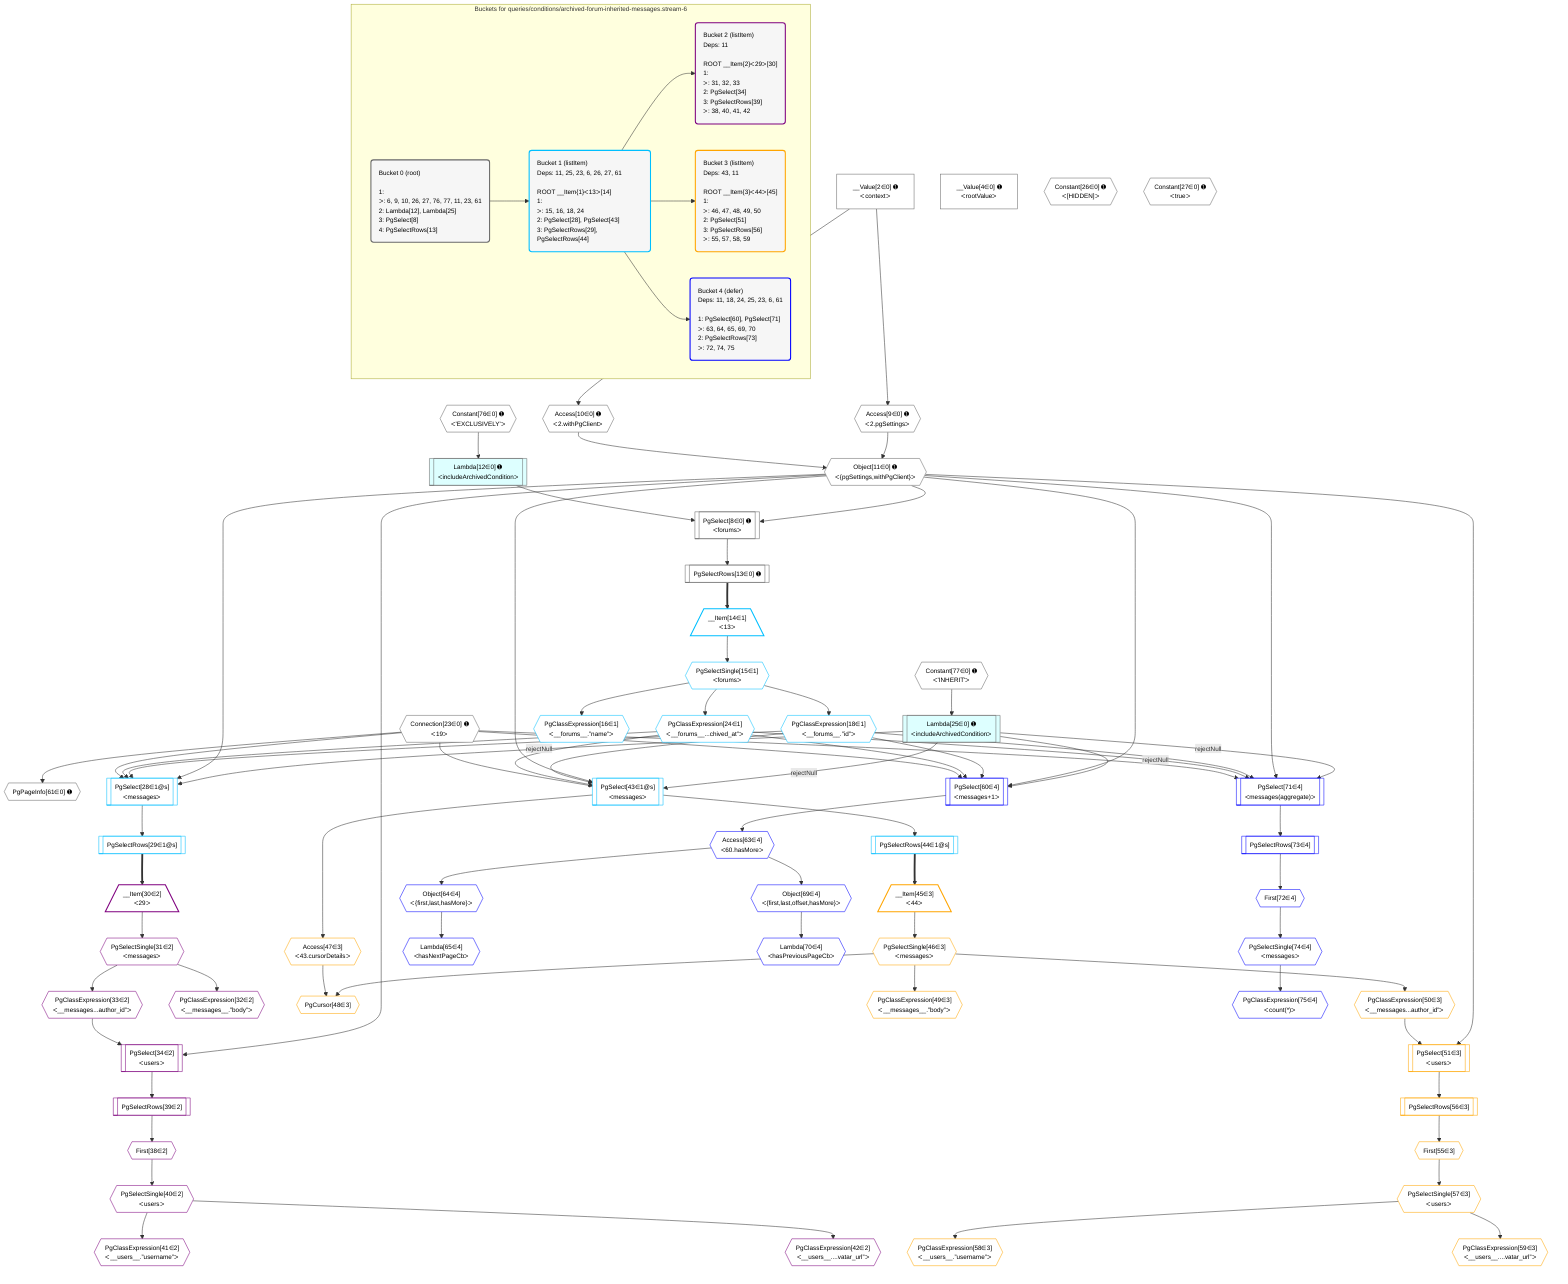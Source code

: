 %%{init: {'themeVariables': { 'fontSize': '12px'}}}%%
graph TD
    classDef path fill:#eee,stroke:#000,color:#000
    classDef plan fill:#fff,stroke-width:1px,color:#000
    classDef itemplan fill:#fff,stroke-width:2px,color:#000
    classDef unbatchedplan fill:#dff,stroke-width:1px,color:#000
    classDef sideeffectplan fill:#fcc,stroke-width:2px,color:#000
    classDef bucket fill:#f6f6f6,color:#000,stroke-width:2px,text-align:left


    %% plan dependencies
    PgSelect8[["PgSelect[8∈0] ➊<br />ᐸforumsᐳ"]]:::plan
    Object11{{"Object[11∈0] ➊<br />ᐸ{pgSettings,withPgClient}ᐳ"}}:::plan
    Lambda12[["Lambda[12∈0] ➊<br />ᐸincludeArchivedConditionᐳ"]]:::unbatchedplan
    Object11 & Lambda12 --> PgSelect8
    Access9{{"Access[9∈0] ➊<br />ᐸ2.pgSettingsᐳ"}}:::plan
    Access10{{"Access[10∈0] ➊<br />ᐸ2.withPgClientᐳ"}}:::plan
    Access9 & Access10 --> Object11
    Connection23{{"Connection[23∈0] ➊<br />ᐸ19ᐳ"}}:::plan
    __Value2["__Value[2∈0] ➊<br />ᐸcontextᐳ"]:::plan
    __Value2 --> Access9
    __Value2 --> Access10
    Constant76{{"Constant[76∈0] ➊<br />ᐸ'EXCLUSIVELY'ᐳ"}}:::plan
    Constant76 --> Lambda12
    PgSelectRows13[["PgSelectRows[13∈0] ➊"]]:::plan
    PgSelect8 --> PgSelectRows13
    Lambda25[["Lambda[25∈0] ➊<br />ᐸincludeArchivedConditionᐳ"]]:::unbatchedplan
    Constant77{{"Constant[77∈0] ➊<br />ᐸ'INHERIT'ᐳ"}}:::plan
    Constant77 --> Lambda25
    PgPageInfo61{{"PgPageInfo[61∈0] ➊"}}:::plan
    Connection23 --> PgPageInfo61
    __Value4["__Value[4∈0] ➊<br />ᐸrootValueᐳ"]:::plan
    Constant26{{"Constant[26∈0] ➊<br />ᐸ[HIDDEN]ᐳ"}}:::plan
    Constant27{{"Constant[27∈0] ➊<br />ᐸtrueᐳ"}}:::plan
    PgSelect28[["PgSelect[28∈1@s]<br />ᐸmessagesᐳ"]]:::plan
    PgClassExpression18{{"PgClassExpression[18∈1]<br />ᐸ__forums__.”id”ᐳ"}}:::plan
    PgClassExpression24{{"PgClassExpression[24∈1]<br />ᐸ__forums__...chived_at”ᐳ"}}:::plan
    Lambda25 -->|rejectNull| PgSelect28
    Object11 & PgClassExpression18 & PgClassExpression24 & Connection23 --> PgSelect28
    PgSelect43[["PgSelect[43∈1@s]<br />ᐸmessagesᐳ"]]:::plan
    Lambda25 -->|rejectNull| PgSelect43
    Object11 & PgClassExpression18 & PgClassExpression24 & Connection23 --> PgSelect43
    __Item14[/"__Item[14∈1]<br />ᐸ13ᐳ"\]:::itemplan
    PgSelectRows13 ==> __Item14
    PgSelectSingle15{{"PgSelectSingle[15∈1]<br />ᐸforumsᐳ"}}:::plan
    __Item14 --> PgSelectSingle15
    PgClassExpression16{{"PgClassExpression[16∈1]<br />ᐸ__forums__.”name”ᐳ"}}:::plan
    PgSelectSingle15 --> PgClassExpression16
    PgSelectSingle15 --> PgClassExpression18
    PgSelectSingle15 --> PgClassExpression24
    PgSelectRows29[["PgSelectRows[29∈1@s]"]]:::plan
    PgSelect28 --> PgSelectRows29
    PgSelectRows44[["PgSelectRows[44∈1@s]"]]:::plan
    PgSelect43 --> PgSelectRows44
    PgSelect34[["PgSelect[34∈2]<br />ᐸusersᐳ"]]:::plan
    PgClassExpression33{{"PgClassExpression[33∈2]<br />ᐸ__messages...author_id”ᐳ"}}:::plan
    Object11 & PgClassExpression33 --> PgSelect34
    __Item30[/"__Item[30∈2]<br />ᐸ29ᐳ"\]:::itemplan
    PgSelectRows29 ==> __Item30
    PgSelectSingle31{{"PgSelectSingle[31∈2]<br />ᐸmessagesᐳ"}}:::plan
    __Item30 --> PgSelectSingle31
    PgClassExpression32{{"PgClassExpression[32∈2]<br />ᐸ__messages__.”body”ᐳ"}}:::plan
    PgSelectSingle31 --> PgClassExpression32
    PgSelectSingle31 --> PgClassExpression33
    First38{{"First[38∈2]"}}:::plan
    PgSelectRows39[["PgSelectRows[39∈2]"]]:::plan
    PgSelectRows39 --> First38
    PgSelect34 --> PgSelectRows39
    PgSelectSingle40{{"PgSelectSingle[40∈2]<br />ᐸusersᐳ"}}:::plan
    First38 --> PgSelectSingle40
    PgClassExpression41{{"PgClassExpression[41∈2]<br />ᐸ__users__.”username”ᐳ"}}:::plan
    PgSelectSingle40 --> PgClassExpression41
    PgClassExpression42{{"PgClassExpression[42∈2]<br />ᐸ__users__....vatar_url”ᐳ"}}:::plan
    PgSelectSingle40 --> PgClassExpression42
    PgCursor48{{"PgCursor[48∈3]"}}:::plan
    PgSelectSingle46{{"PgSelectSingle[46∈3]<br />ᐸmessagesᐳ"}}:::plan
    Access47{{"Access[47∈3]<br />ᐸ43.cursorDetailsᐳ"}}:::plan
    PgSelectSingle46 & Access47 --> PgCursor48
    PgSelect51[["PgSelect[51∈3]<br />ᐸusersᐳ"]]:::plan
    PgClassExpression50{{"PgClassExpression[50∈3]<br />ᐸ__messages...author_id”ᐳ"}}:::plan
    Object11 & PgClassExpression50 --> PgSelect51
    __Item45[/"__Item[45∈3]<br />ᐸ44ᐳ"\]:::itemplan
    PgSelectRows44 ==> __Item45
    __Item45 --> PgSelectSingle46
    PgSelect43 --> Access47
    PgClassExpression49{{"PgClassExpression[49∈3]<br />ᐸ__messages__.”body”ᐳ"}}:::plan
    PgSelectSingle46 --> PgClassExpression49
    PgSelectSingle46 --> PgClassExpression50
    First55{{"First[55∈3]"}}:::plan
    PgSelectRows56[["PgSelectRows[56∈3]"]]:::plan
    PgSelectRows56 --> First55
    PgSelect51 --> PgSelectRows56
    PgSelectSingle57{{"PgSelectSingle[57∈3]<br />ᐸusersᐳ"}}:::plan
    First55 --> PgSelectSingle57
    PgClassExpression58{{"PgClassExpression[58∈3]<br />ᐸ__users__.”username”ᐳ"}}:::plan
    PgSelectSingle57 --> PgClassExpression58
    PgClassExpression59{{"PgClassExpression[59∈3]<br />ᐸ__users__....vatar_url”ᐳ"}}:::plan
    PgSelectSingle57 --> PgClassExpression59
    PgSelect60[["PgSelect[60∈4]<br />ᐸmessages+1ᐳ"]]:::plan
    Lambda25 -->|rejectNull| PgSelect60
    Object11 & PgClassExpression18 & PgClassExpression24 & Connection23 --> PgSelect60
    PgSelect71[["PgSelect[71∈4]<br />ᐸmessages(aggregate)ᐳ"]]:::plan
    Lambda25 -->|rejectNull| PgSelect71
    Object11 & PgClassExpression18 & PgClassExpression24 & Connection23 --> PgSelect71
    Object69{{"Object[69∈4]<br />ᐸ{first,last,offset,hasMore}ᐳ"}}:::plan
    Access63{{"Access[63∈4]<br />ᐸ60.hasMoreᐳ"}}:::plan
    Access63 --> Object69
    Object64{{"Object[64∈4]<br />ᐸ{first,last,hasMore}ᐳ"}}:::plan
    Access63 --> Object64
    PgSelect60 --> Access63
    Lambda65{{"Lambda[65∈4]<br />ᐸhasNextPageCbᐳ"}}:::plan
    Object64 --> Lambda65
    Lambda70{{"Lambda[70∈4]<br />ᐸhasPreviousPageCbᐳ"}}:::plan
    Object69 --> Lambda70
    First72{{"First[72∈4]"}}:::plan
    PgSelectRows73[["PgSelectRows[73∈4]"]]:::plan
    PgSelectRows73 --> First72
    PgSelect71 --> PgSelectRows73
    PgSelectSingle74{{"PgSelectSingle[74∈4]<br />ᐸmessagesᐳ"}}:::plan
    First72 --> PgSelectSingle74
    PgClassExpression75{{"PgClassExpression[75∈4]<br />ᐸcount(*)ᐳ"}}:::plan
    PgSelectSingle74 --> PgClassExpression75

    %% define steps

    subgraph "Buckets for queries/conditions/archived-forum-inherited-messages.stream-6"
    Bucket0("Bucket 0 (root)<br /><br />1: <br />ᐳ: 6, 9, 10, 26, 27, 76, 77, 11, 23, 61<br />2: Lambda[12], Lambda[25]<br />3: PgSelect[8]<br />4: PgSelectRows[13]"):::bucket
    classDef bucket0 stroke:#696969
    class Bucket0,__Value2,__Value4,PgSelect8,Access9,Access10,Object11,Lambda12,PgSelectRows13,Connection23,Lambda25,Constant26,Constant27,PgPageInfo61,Constant76,Constant77 bucket0
    Bucket1("Bucket 1 (listItem)<br />Deps: 11, 25, 23, 6, 26, 27, 61<br /><br />ROOT __Item{1}ᐸ13ᐳ[14]<br />1: <br />ᐳ: 15, 16, 18, 24<br />2: PgSelect[28], PgSelect[43]<br />3: PgSelectRows[29], PgSelectRows[44]"):::bucket
    classDef bucket1 stroke:#00bfff
    class Bucket1,__Item14,PgSelectSingle15,PgClassExpression16,PgClassExpression18,PgClassExpression24,PgSelect28,PgSelectRows29,PgSelect43,PgSelectRows44 bucket1
    Bucket2("Bucket 2 (listItem)<br />Deps: 11<br /><br />ROOT __Item{2}ᐸ29ᐳ[30]<br />1: <br />ᐳ: 31, 32, 33<br />2: PgSelect[34]<br />3: PgSelectRows[39]<br />ᐳ: 38, 40, 41, 42"):::bucket
    classDef bucket2 stroke:#7f007f
    class Bucket2,__Item30,PgSelectSingle31,PgClassExpression32,PgClassExpression33,PgSelect34,First38,PgSelectRows39,PgSelectSingle40,PgClassExpression41,PgClassExpression42 bucket2
    Bucket3("Bucket 3 (listItem)<br />Deps: 43, 11<br /><br />ROOT __Item{3}ᐸ44ᐳ[45]<br />1: <br />ᐳ: 46, 47, 48, 49, 50<br />2: PgSelect[51]<br />3: PgSelectRows[56]<br />ᐳ: 55, 57, 58, 59"):::bucket
    classDef bucket3 stroke:#ffa500
    class Bucket3,__Item45,PgSelectSingle46,Access47,PgCursor48,PgClassExpression49,PgClassExpression50,PgSelect51,First55,PgSelectRows56,PgSelectSingle57,PgClassExpression58,PgClassExpression59 bucket3
    Bucket4("Bucket 4 (defer)<br />Deps: 11, 18, 24, 25, 23, 6, 61<br /><br />1: PgSelect[60], PgSelect[71]<br />ᐳ: 63, 64, 65, 69, 70<br />2: PgSelectRows[73]<br />ᐳ: 72, 74, 75"):::bucket
    classDef bucket4 stroke:#0000ff
    class Bucket4,PgSelect60,Access63,Object64,Lambda65,Object69,Lambda70,PgSelect71,First72,PgSelectRows73,PgSelectSingle74,PgClassExpression75 bucket4
    Bucket0 --> Bucket1
    Bucket1 --> Bucket2 & Bucket3 & Bucket4
    end